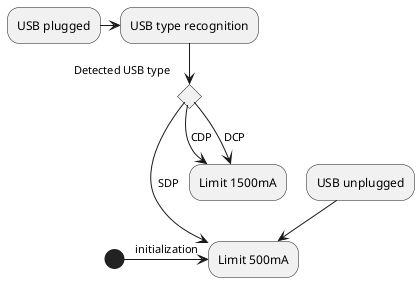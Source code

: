 @startuml
(*) -> [initialization] "Limit 500mA"

"USB plugged" -> "USB type recognition"
If "Detected USB type" then
    ---> [SDP] "Limit 500mA"
    else
    -> [CDP] "Limit 1500mA"
    else
    --> [DCP] "Limit 1500mA"
Endif

"USB unplugged" --> "Limit 500mA"
@enduml
